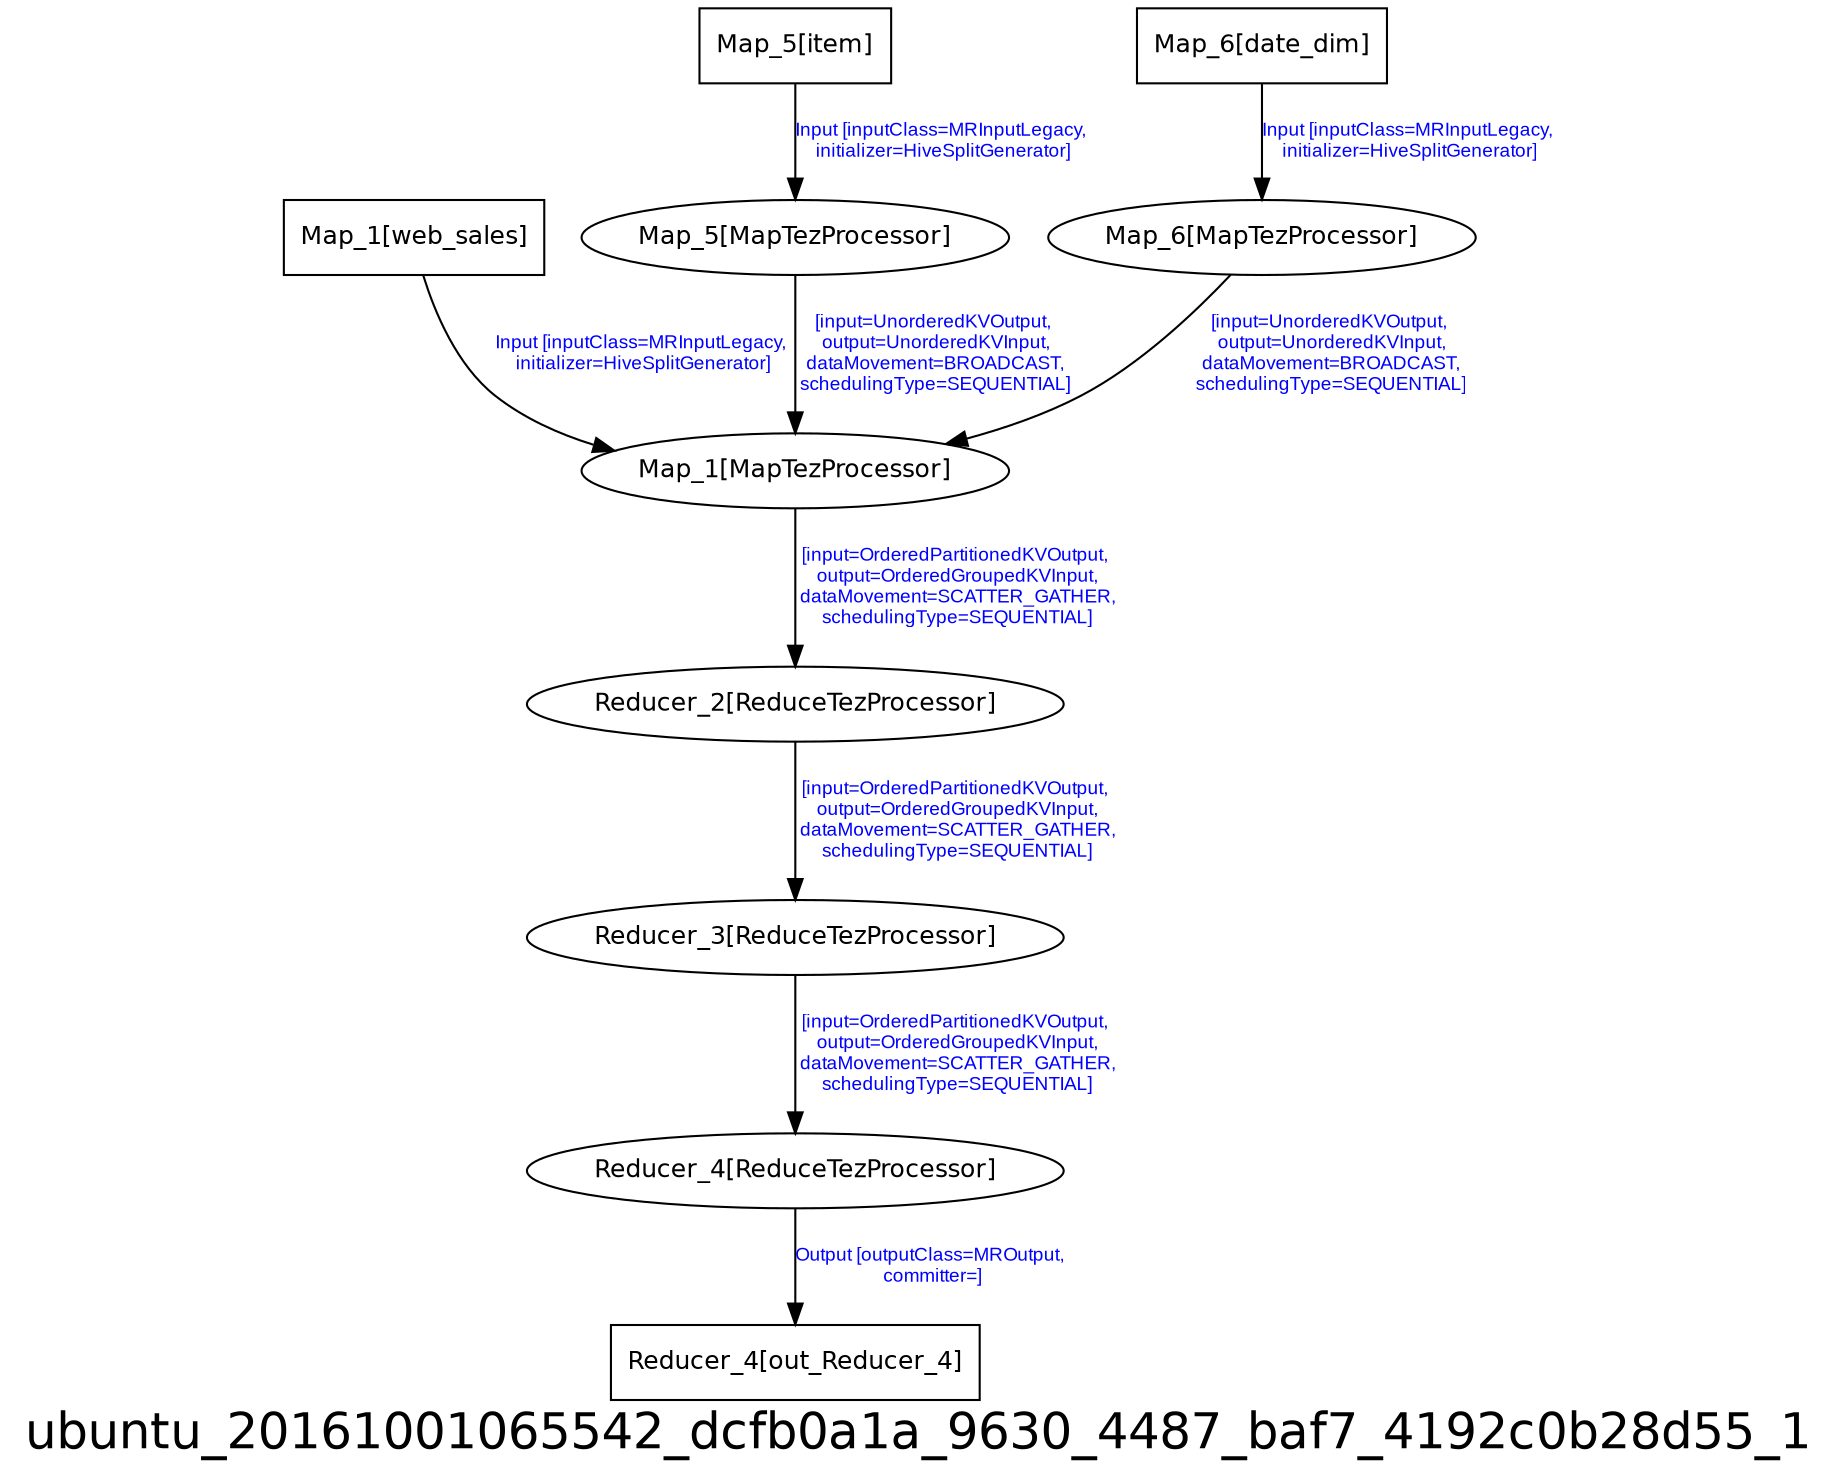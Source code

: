 digraph ubuntu_20161001065542_dcfb0a1a_9630_4487_baf7_4192c0b28d55_1 {
graph [ label="ubuntu_20161001065542_dcfb0a1a_9630_4487_baf7_4192c0b28d55_1", fontsize=24, fontname=Helvetica];
node [fontsize=12, fontname=Helvetica];
edge [fontsize=9, fontcolor=blue, fontname=Arial];
"ubuntu_20161001065542_dcfb0a1a_9630_4487_baf7_4192c0b28d55_1.Reducer_3" [ label = "Reducer_3[ReduceTezProcessor]" ];
"ubuntu_20161001065542_dcfb0a1a_9630_4487_baf7_4192c0b28d55_1.Reducer_3" -> "ubuntu_20161001065542_dcfb0a1a_9630_4487_baf7_4192c0b28d55_1.Reducer_4" [ label = "[input=OrderedPartitionedKVOutput,\n output=OrderedGroupedKVInput,\n dataMovement=SCATTER_GATHER,\n schedulingType=SEQUENTIAL]" ];
"ubuntu_20161001065542_dcfb0a1a_9630_4487_baf7_4192c0b28d55_1.Map_1_web_sales" [ label = "Map_1[web_sales]", shape = "box" ];
"ubuntu_20161001065542_dcfb0a1a_9630_4487_baf7_4192c0b28d55_1.Map_1_web_sales" -> "ubuntu_20161001065542_dcfb0a1a_9630_4487_baf7_4192c0b28d55_1.Map_1" [ label = "Input [inputClass=MRInputLegacy,\n initializer=HiveSplitGenerator]" ];
"ubuntu_20161001065542_dcfb0a1a_9630_4487_baf7_4192c0b28d55_1.Map_1" [ label = "Map_1[MapTezProcessor]" ];
"ubuntu_20161001065542_dcfb0a1a_9630_4487_baf7_4192c0b28d55_1.Map_1" -> "ubuntu_20161001065542_dcfb0a1a_9630_4487_baf7_4192c0b28d55_1.Reducer_2" [ label = "[input=OrderedPartitionedKVOutput,\n output=OrderedGroupedKVInput,\n dataMovement=SCATTER_GATHER,\n schedulingType=SEQUENTIAL]" ];
"ubuntu_20161001065542_dcfb0a1a_9630_4487_baf7_4192c0b28d55_1.Reducer_4" [ label = "Reducer_4[ReduceTezProcessor]" ];
"ubuntu_20161001065542_dcfb0a1a_9630_4487_baf7_4192c0b28d55_1.Reducer_4" -> "ubuntu_20161001065542_dcfb0a1a_9630_4487_baf7_4192c0b28d55_1.Reducer_4_out_Reducer_4" [ label = "Output [outputClass=MROutput,\n committer=]" ];
"ubuntu_20161001065542_dcfb0a1a_9630_4487_baf7_4192c0b28d55_1.Reducer_2" [ label = "Reducer_2[ReduceTezProcessor]" ];
"ubuntu_20161001065542_dcfb0a1a_9630_4487_baf7_4192c0b28d55_1.Reducer_2" -> "ubuntu_20161001065542_dcfb0a1a_9630_4487_baf7_4192c0b28d55_1.Reducer_3" [ label = "[input=OrderedPartitionedKVOutput,\n output=OrderedGroupedKVInput,\n dataMovement=SCATTER_GATHER,\n schedulingType=SEQUENTIAL]" ];
"ubuntu_20161001065542_dcfb0a1a_9630_4487_baf7_4192c0b28d55_1.Map_5_item" [ label = "Map_5[item]", shape = "box" ];
"ubuntu_20161001065542_dcfb0a1a_9630_4487_baf7_4192c0b28d55_1.Map_5_item" -> "ubuntu_20161001065542_dcfb0a1a_9630_4487_baf7_4192c0b28d55_1.Map_5" [ label = "Input [inputClass=MRInputLegacy,\n initializer=HiveSplitGenerator]" ];
"ubuntu_20161001065542_dcfb0a1a_9630_4487_baf7_4192c0b28d55_1.Map_5" [ label = "Map_5[MapTezProcessor]" ];
"ubuntu_20161001065542_dcfb0a1a_9630_4487_baf7_4192c0b28d55_1.Map_5" -> "ubuntu_20161001065542_dcfb0a1a_9630_4487_baf7_4192c0b28d55_1.Map_1" [ label = "[input=UnorderedKVOutput,\n output=UnorderedKVInput,\n dataMovement=BROADCAST,\n schedulingType=SEQUENTIAL]" ];
"ubuntu_20161001065542_dcfb0a1a_9630_4487_baf7_4192c0b28d55_1.Map_6" [ label = "Map_6[MapTezProcessor]" ];
"ubuntu_20161001065542_dcfb0a1a_9630_4487_baf7_4192c0b28d55_1.Map_6" -> "ubuntu_20161001065542_dcfb0a1a_9630_4487_baf7_4192c0b28d55_1.Map_1" [ label = "[input=UnorderedKVOutput,\n output=UnorderedKVInput,\n dataMovement=BROADCAST,\n schedulingType=SEQUENTIAL]" ];
"ubuntu_20161001065542_dcfb0a1a_9630_4487_baf7_4192c0b28d55_1.Reducer_4_out_Reducer_4" [ label = "Reducer_4[out_Reducer_4]", shape = "box" ];
"ubuntu_20161001065542_dcfb0a1a_9630_4487_baf7_4192c0b28d55_1.Map_6_date_dim" [ label = "Map_6[date_dim]", shape = "box" ];
"ubuntu_20161001065542_dcfb0a1a_9630_4487_baf7_4192c0b28d55_1.Map_6_date_dim" -> "ubuntu_20161001065542_dcfb0a1a_9630_4487_baf7_4192c0b28d55_1.Map_6" [ label = "Input [inputClass=MRInputLegacy,\n initializer=HiveSplitGenerator]" ];
}
